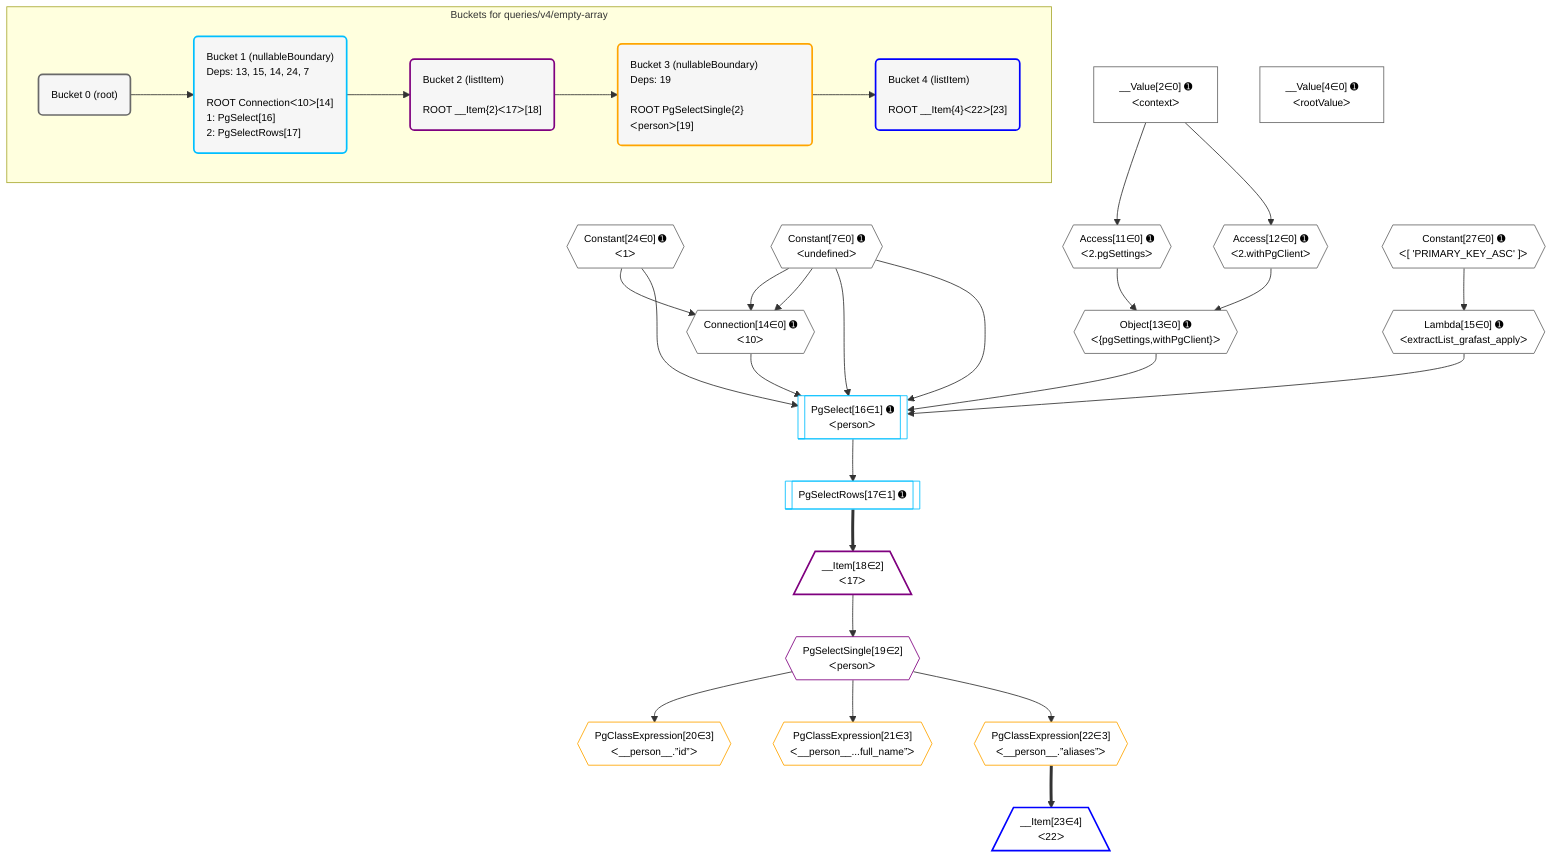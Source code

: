 %%{init: {'themeVariables': { 'fontSize': '12px'}}}%%
graph TD
    classDef path fill:#eee,stroke:#000,color:#000
    classDef plan fill:#fff,stroke-width:1px,color:#000
    classDef itemplan fill:#fff,stroke-width:2px,color:#000
    classDef unbatchedplan fill:#dff,stroke-width:1px,color:#000
    classDef sideeffectplan fill:#fcc,stroke-width:2px,color:#000
    classDef bucket fill:#f6f6f6,color:#000,stroke-width:2px,text-align:left


    %% plan dependencies
    Connection14{{"Connection[14∈0] ➊<br />ᐸ10ᐳ"}}:::plan
    Constant24{{"Constant[24∈0] ➊<br />ᐸ1ᐳ"}}:::plan
    Constant7{{"Constant[7∈0] ➊<br />ᐸundefinedᐳ"}}:::plan
    Constant24 & Constant7 & Constant7 --> Connection14
    Object13{{"Object[13∈0] ➊<br />ᐸ{pgSettings,withPgClient}ᐳ"}}:::plan
    Access11{{"Access[11∈0] ➊<br />ᐸ2.pgSettingsᐳ"}}:::plan
    Access12{{"Access[12∈0] ➊<br />ᐸ2.withPgClientᐳ"}}:::plan
    Access11 & Access12 --> Object13
    __Value2["__Value[2∈0] ➊<br />ᐸcontextᐳ"]:::plan
    __Value2 --> Access11
    __Value2 --> Access12
    Lambda15{{"Lambda[15∈0] ➊<br />ᐸextractList_grafast_applyᐳ"}}:::plan
    Constant27{{"Constant[27∈0] ➊<br />ᐸ[ 'PRIMARY_KEY_ASC' ]ᐳ"}}:::plan
    Constant27 --> Lambda15
    __Value4["__Value[4∈0] ➊<br />ᐸrootValueᐳ"]:::plan
    PgSelect16[["PgSelect[16∈1] ➊<br />ᐸpersonᐳ"]]:::plan
    Object13 & Lambda15 & Connection14 & Constant24 & Constant7 & Constant7 --> PgSelect16
    PgSelectRows17[["PgSelectRows[17∈1] ➊"]]:::plan
    PgSelect16 --> PgSelectRows17
    __Item18[/"__Item[18∈2]<br />ᐸ17ᐳ"\]:::itemplan
    PgSelectRows17 ==> __Item18
    PgSelectSingle19{{"PgSelectSingle[19∈2]<br />ᐸpersonᐳ"}}:::plan
    __Item18 --> PgSelectSingle19
    PgClassExpression20{{"PgClassExpression[20∈3]<br />ᐸ__person__.”id”ᐳ"}}:::plan
    PgSelectSingle19 --> PgClassExpression20
    PgClassExpression21{{"PgClassExpression[21∈3]<br />ᐸ__person__...full_name”ᐳ"}}:::plan
    PgSelectSingle19 --> PgClassExpression21
    PgClassExpression22{{"PgClassExpression[22∈3]<br />ᐸ__person__.”aliases”ᐳ"}}:::plan
    PgSelectSingle19 --> PgClassExpression22
    __Item23[/"__Item[23∈4]<br />ᐸ22ᐳ"\]:::itemplan
    PgClassExpression22 ==> __Item23

    %% define steps

    subgraph "Buckets for queries/v4/empty-array"
    Bucket0("Bucket 0 (root)"):::bucket
    classDef bucket0 stroke:#696969
    class Bucket0,__Value2,__Value4,Constant7,Access11,Access12,Object13,Connection14,Lambda15,Constant24,Constant27 bucket0
    Bucket1("Bucket 1 (nullableBoundary)<br />Deps: 13, 15, 14, 24, 7<br /><br />ROOT Connectionᐸ10ᐳ[14]<br />1: PgSelect[16]<br />2: PgSelectRows[17]"):::bucket
    classDef bucket1 stroke:#00bfff
    class Bucket1,PgSelect16,PgSelectRows17 bucket1
    Bucket2("Bucket 2 (listItem)<br /><br />ROOT __Item{2}ᐸ17ᐳ[18]"):::bucket
    classDef bucket2 stroke:#7f007f
    class Bucket2,__Item18,PgSelectSingle19 bucket2
    Bucket3("Bucket 3 (nullableBoundary)<br />Deps: 19<br /><br />ROOT PgSelectSingle{2}ᐸpersonᐳ[19]"):::bucket
    classDef bucket3 stroke:#ffa500
    class Bucket3,PgClassExpression20,PgClassExpression21,PgClassExpression22 bucket3
    Bucket4("Bucket 4 (listItem)<br /><br />ROOT __Item{4}ᐸ22ᐳ[23]"):::bucket
    classDef bucket4 stroke:#0000ff
    class Bucket4,__Item23 bucket4
    Bucket0 --> Bucket1
    Bucket1 --> Bucket2
    Bucket2 --> Bucket3
    Bucket3 --> Bucket4
    end